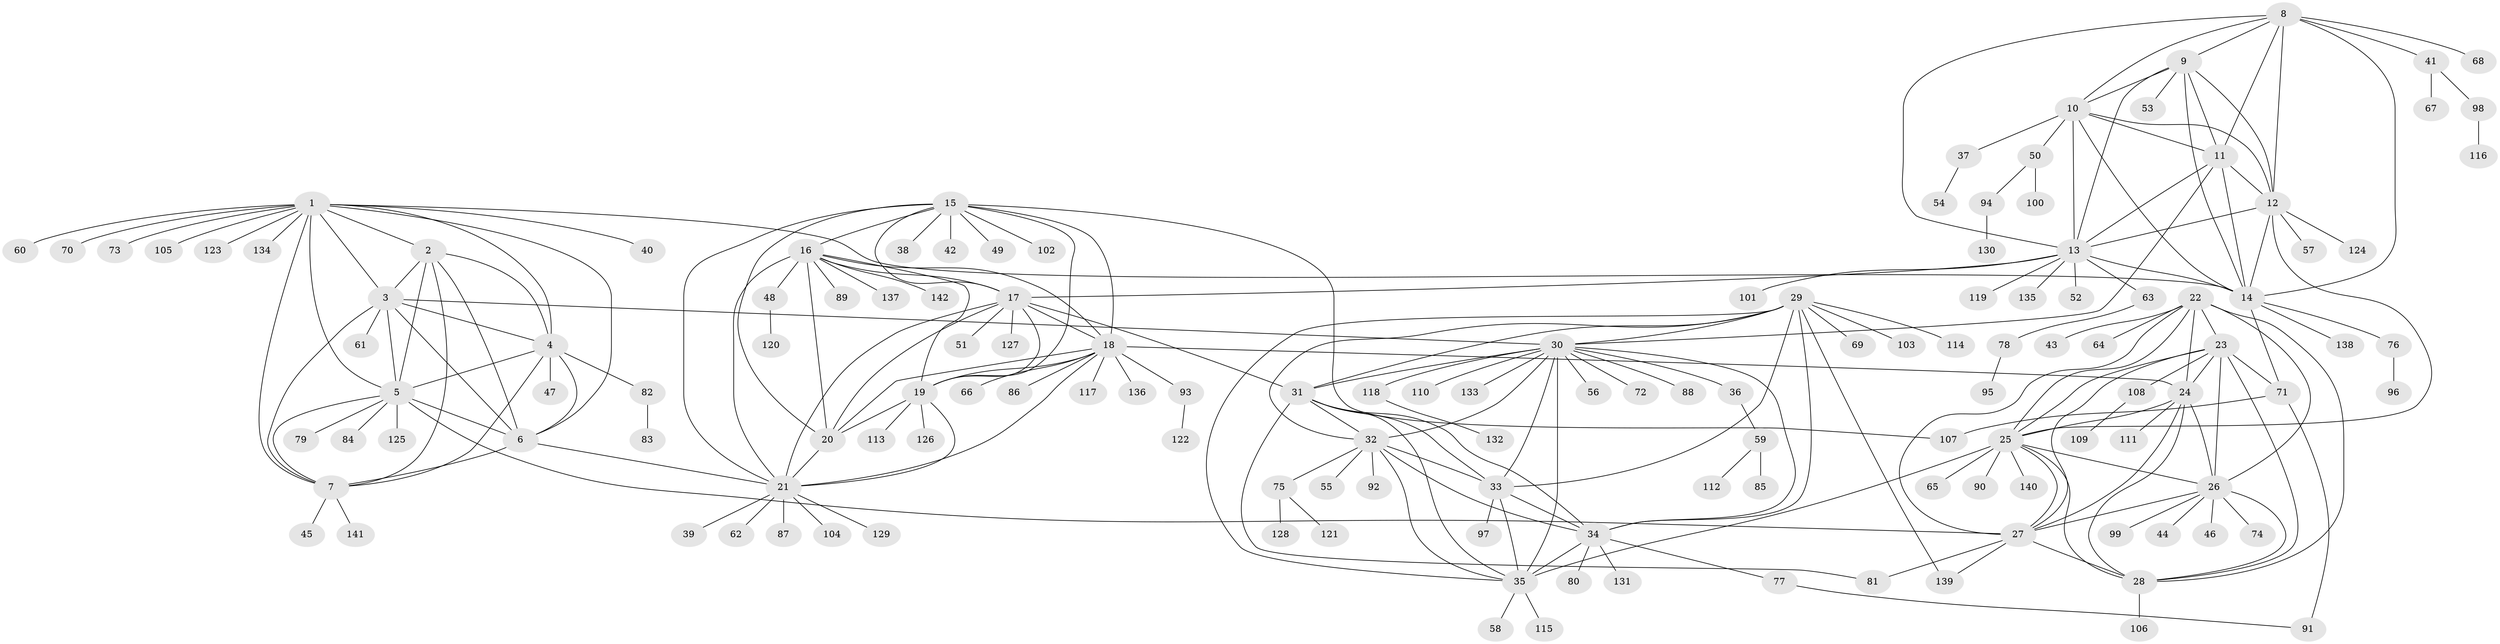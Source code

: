 // coarse degree distribution, {11: 0.018018018018018018, 6: 0.036036036036036036, 7: 0.05405405405405406, 8: 0.05405405405405406, 15: 0.018018018018018018, 10: 0.018018018018018018, 9: 0.018018018018018018, 5: 0.018018018018018018, 13: 0.009009009009009009, 2: 0.09009009009009009, 1: 0.6486486486486487, 3: 0.009009009009009009, 4: 0.009009009009009009}
// Generated by graph-tools (version 1.1) at 2025/52/02/27/25 19:52:22]
// undirected, 142 vertices, 227 edges
graph export_dot {
graph [start="1"]
  node [color=gray90,style=filled];
  1;
  2;
  3;
  4;
  5;
  6;
  7;
  8;
  9;
  10;
  11;
  12;
  13;
  14;
  15;
  16;
  17;
  18;
  19;
  20;
  21;
  22;
  23;
  24;
  25;
  26;
  27;
  28;
  29;
  30;
  31;
  32;
  33;
  34;
  35;
  36;
  37;
  38;
  39;
  40;
  41;
  42;
  43;
  44;
  45;
  46;
  47;
  48;
  49;
  50;
  51;
  52;
  53;
  54;
  55;
  56;
  57;
  58;
  59;
  60;
  61;
  62;
  63;
  64;
  65;
  66;
  67;
  68;
  69;
  70;
  71;
  72;
  73;
  74;
  75;
  76;
  77;
  78;
  79;
  80;
  81;
  82;
  83;
  84;
  85;
  86;
  87;
  88;
  89;
  90;
  91;
  92;
  93;
  94;
  95;
  96;
  97;
  98;
  99;
  100;
  101;
  102;
  103;
  104;
  105;
  106;
  107;
  108;
  109;
  110;
  111;
  112;
  113;
  114;
  115;
  116;
  117;
  118;
  119;
  120;
  121;
  122;
  123;
  124;
  125;
  126;
  127;
  128;
  129;
  130;
  131;
  132;
  133;
  134;
  135;
  136;
  137;
  138;
  139;
  140;
  141;
  142;
  1 -- 2;
  1 -- 3;
  1 -- 4;
  1 -- 5;
  1 -- 6;
  1 -- 7;
  1 -- 14;
  1 -- 40;
  1 -- 60;
  1 -- 70;
  1 -- 73;
  1 -- 105;
  1 -- 123;
  1 -- 134;
  2 -- 3;
  2 -- 4;
  2 -- 5;
  2 -- 6;
  2 -- 7;
  3 -- 4;
  3 -- 5;
  3 -- 6;
  3 -- 7;
  3 -- 30;
  3 -- 61;
  4 -- 5;
  4 -- 6;
  4 -- 7;
  4 -- 47;
  4 -- 82;
  5 -- 6;
  5 -- 7;
  5 -- 27;
  5 -- 79;
  5 -- 84;
  5 -- 125;
  6 -- 7;
  6 -- 21;
  7 -- 45;
  7 -- 141;
  8 -- 9;
  8 -- 10;
  8 -- 11;
  8 -- 12;
  8 -- 13;
  8 -- 14;
  8 -- 41;
  8 -- 68;
  9 -- 10;
  9 -- 11;
  9 -- 12;
  9 -- 13;
  9 -- 14;
  9 -- 53;
  10 -- 11;
  10 -- 12;
  10 -- 13;
  10 -- 14;
  10 -- 37;
  10 -- 50;
  11 -- 12;
  11 -- 13;
  11 -- 14;
  11 -- 30;
  12 -- 13;
  12 -- 14;
  12 -- 25;
  12 -- 57;
  12 -- 124;
  13 -- 14;
  13 -- 17;
  13 -- 52;
  13 -- 63;
  13 -- 101;
  13 -- 119;
  13 -- 135;
  14 -- 71;
  14 -- 76;
  14 -- 138;
  15 -- 16;
  15 -- 17;
  15 -- 18;
  15 -- 19;
  15 -- 20;
  15 -- 21;
  15 -- 38;
  15 -- 42;
  15 -- 49;
  15 -- 102;
  15 -- 107;
  16 -- 17;
  16 -- 18;
  16 -- 19;
  16 -- 20;
  16 -- 21;
  16 -- 48;
  16 -- 89;
  16 -- 137;
  16 -- 142;
  17 -- 18;
  17 -- 19;
  17 -- 20;
  17 -- 21;
  17 -- 31;
  17 -- 51;
  17 -- 127;
  18 -- 19;
  18 -- 20;
  18 -- 21;
  18 -- 24;
  18 -- 66;
  18 -- 86;
  18 -- 93;
  18 -- 117;
  18 -- 136;
  19 -- 20;
  19 -- 21;
  19 -- 113;
  19 -- 126;
  20 -- 21;
  21 -- 39;
  21 -- 62;
  21 -- 87;
  21 -- 104;
  21 -- 129;
  22 -- 23;
  22 -- 24;
  22 -- 25;
  22 -- 26;
  22 -- 27;
  22 -- 28;
  22 -- 43;
  22 -- 64;
  23 -- 24;
  23 -- 25;
  23 -- 26;
  23 -- 27;
  23 -- 28;
  23 -- 71;
  23 -- 108;
  24 -- 25;
  24 -- 26;
  24 -- 27;
  24 -- 28;
  24 -- 111;
  25 -- 26;
  25 -- 27;
  25 -- 28;
  25 -- 35;
  25 -- 65;
  25 -- 90;
  25 -- 140;
  26 -- 27;
  26 -- 28;
  26 -- 44;
  26 -- 46;
  26 -- 74;
  26 -- 99;
  27 -- 28;
  27 -- 81;
  27 -- 139;
  28 -- 106;
  29 -- 30;
  29 -- 31;
  29 -- 32;
  29 -- 33;
  29 -- 34;
  29 -- 35;
  29 -- 69;
  29 -- 103;
  29 -- 114;
  29 -- 139;
  30 -- 31;
  30 -- 32;
  30 -- 33;
  30 -- 34;
  30 -- 35;
  30 -- 36;
  30 -- 56;
  30 -- 72;
  30 -- 88;
  30 -- 110;
  30 -- 118;
  30 -- 133;
  31 -- 32;
  31 -- 33;
  31 -- 34;
  31 -- 35;
  31 -- 81;
  32 -- 33;
  32 -- 34;
  32 -- 35;
  32 -- 55;
  32 -- 75;
  32 -- 92;
  33 -- 34;
  33 -- 35;
  33 -- 97;
  34 -- 35;
  34 -- 77;
  34 -- 80;
  34 -- 131;
  35 -- 58;
  35 -- 115;
  36 -- 59;
  37 -- 54;
  41 -- 67;
  41 -- 98;
  48 -- 120;
  50 -- 94;
  50 -- 100;
  59 -- 85;
  59 -- 112;
  63 -- 78;
  71 -- 91;
  71 -- 107;
  75 -- 121;
  75 -- 128;
  76 -- 96;
  77 -- 91;
  78 -- 95;
  82 -- 83;
  93 -- 122;
  94 -- 130;
  98 -- 116;
  108 -- 109;
  118 -- 132;
}
